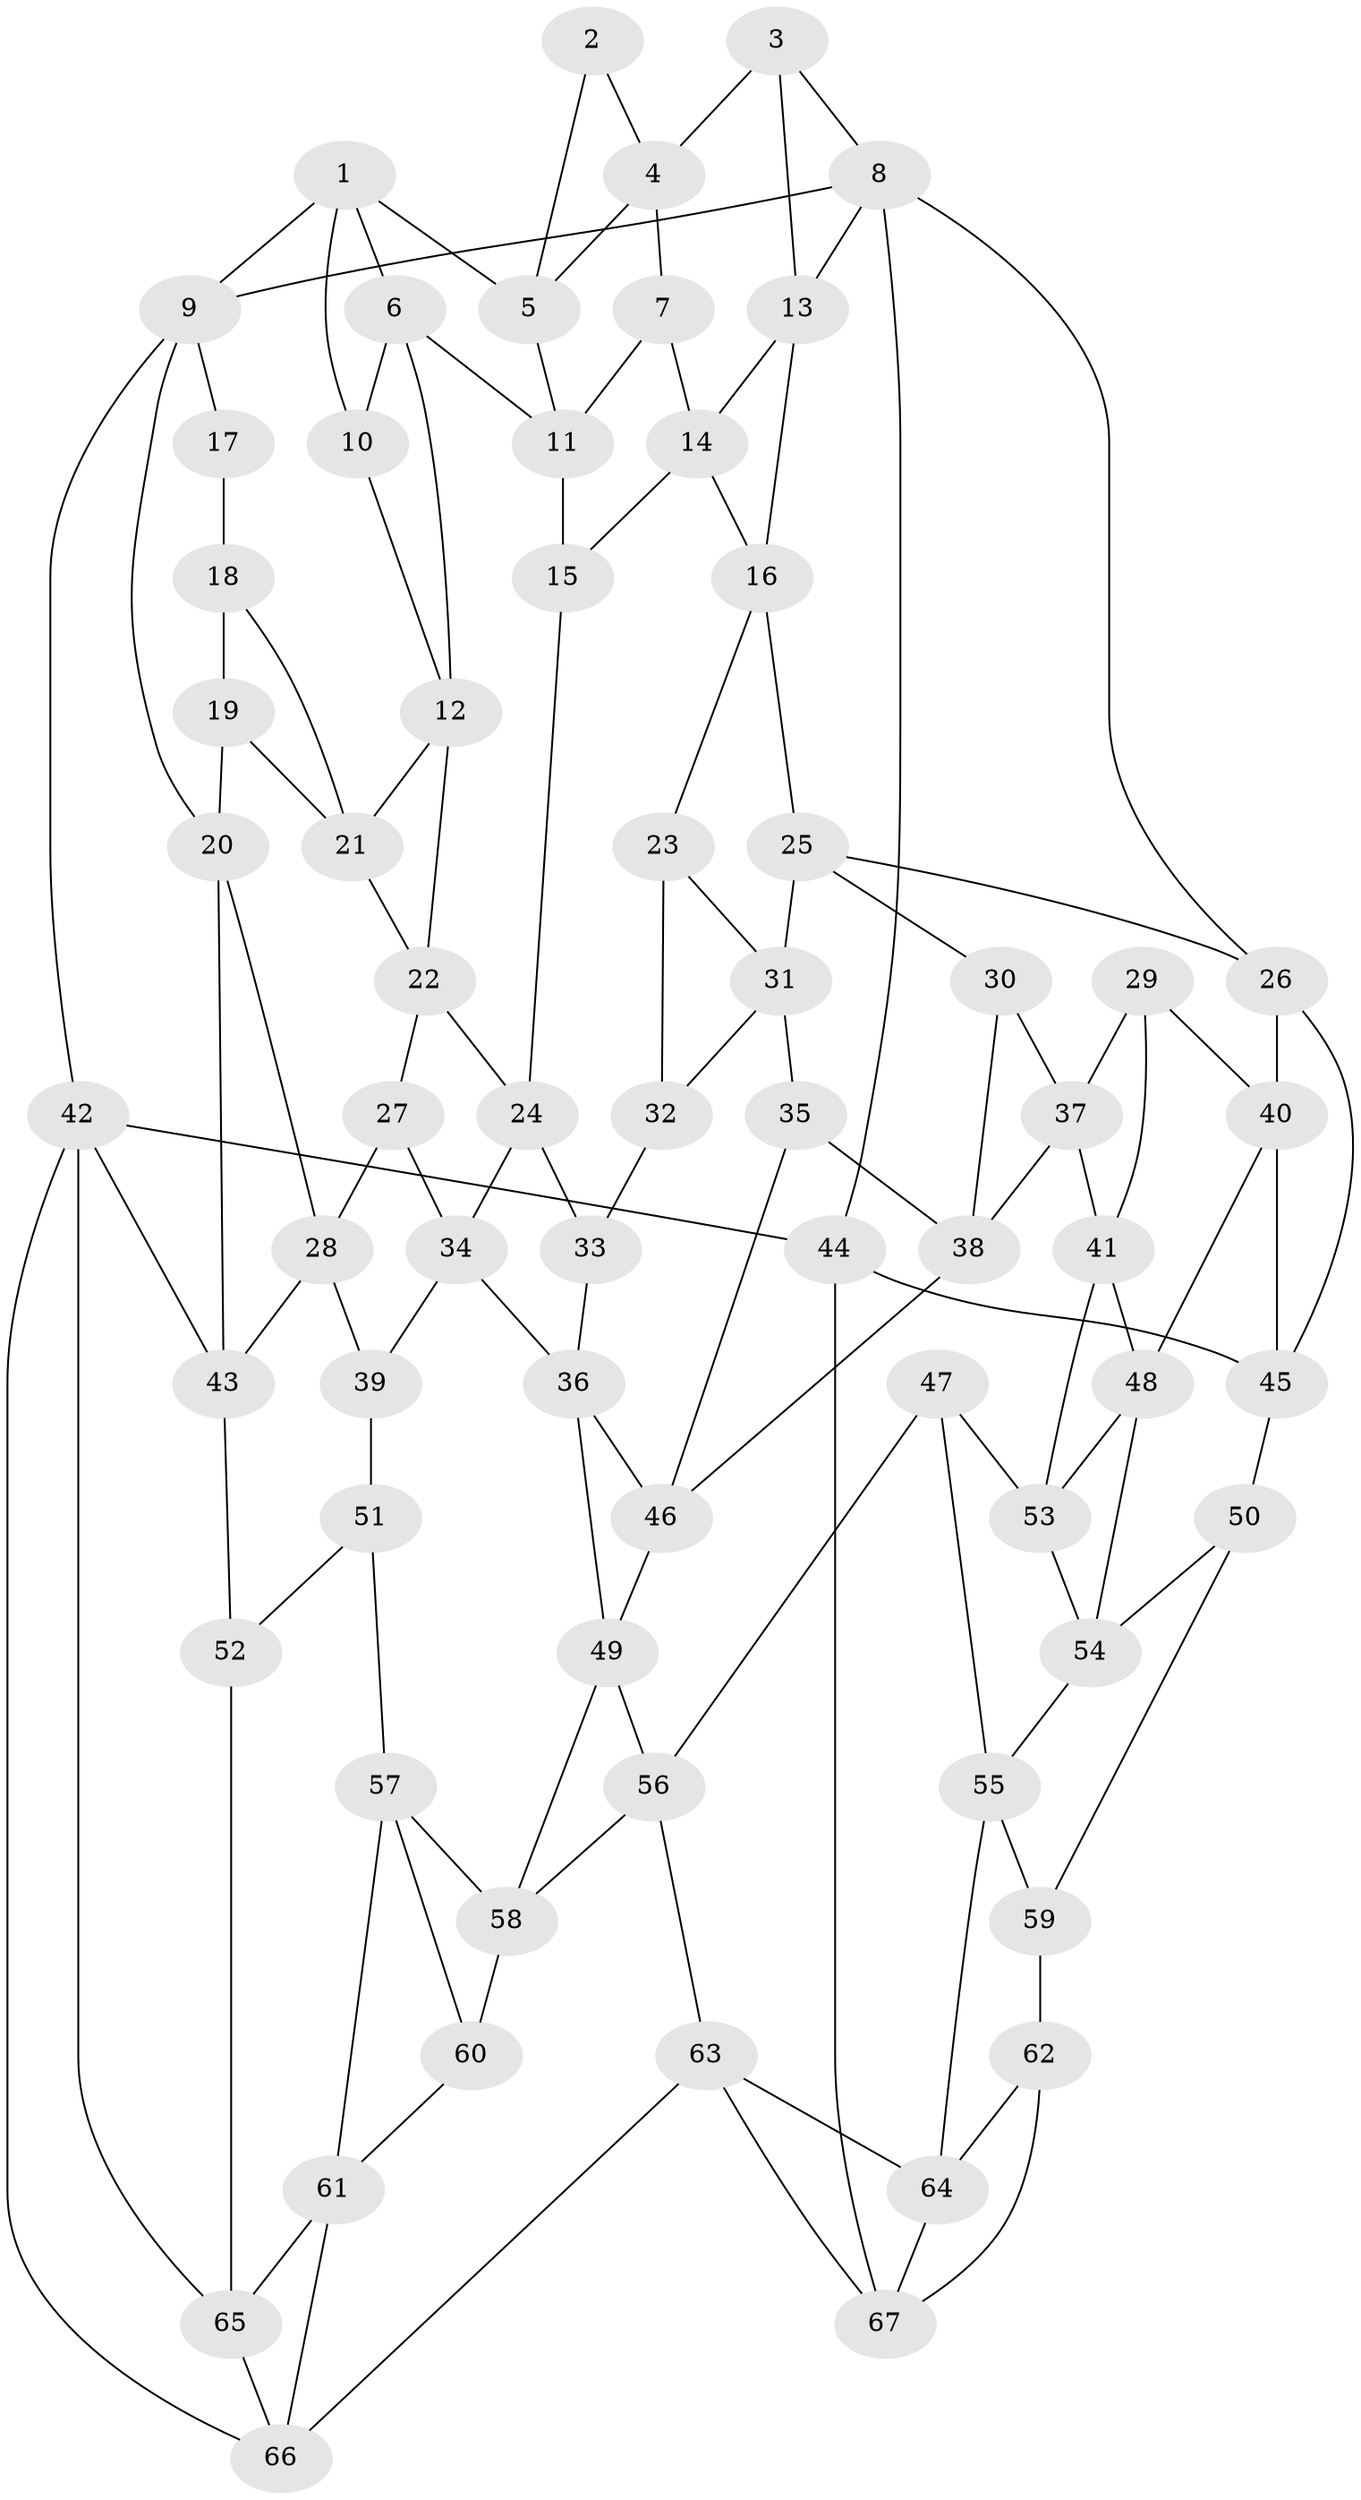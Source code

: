 // original degree distribution, {3: 0.022388059701492536, 6: 0.23134328358208955, 4: 0.23134328358208955, 5: 0.5149253731343284}
// Generated by graph-tools (version 1.1) at 2025/03/03/09/25 03:03:23]
// undirected, 67 vertices, 123 edges
graph export_dot {
graph [start="1"]
  node [color=gray90,style=filled];
  1;
  2;
  3;
  4;
  5;
  6;
  7;
  8;
  9;
  10;
  11;
  12;
  13;
  14;
  15;
  16;
  17;
  18;
  19;
  20;
  21;
  22;
  23;
  24;
  25;
  26;
  27;
  28;
  29;
  30;
  31;
  32;
  33;
  34;
  35;
  36;
  37;
  38;
  39;
  40;
  41;
  42;
  43;
  44;
  45;
  46;
  47;
  48;
  49;
  50;
  51;
  52;
  53;
  54;
  55;
  56;
  57;
  58;
  59;
  60;
  61;
  62;
  63;
  64;
  65;
  66;
  67;
  1 -- 5 [weight=1.0];
  1 -- 6 [weight=1.0];
  1 -- 9 [weight=1.0];
  1 -- 10 [weight=1.0];
  2 -- 4 [weight=1.0];
  2 -- 5 [weight=1.0];
  3 -- 4 [weight=1.0];
  3 -- 8 [weight=1.0];
  3 -- 13 [weight=1.0];
  4 -- 5 [weight=1.0];
  4 -- 7 [weight=1.0];
  5 -- 11 [weight=1.0];
  6 -- 10 [weight=1.0];
  6 -- 11 [weight=1.0];
  6 -- 12 [weight=1.0];
  7 -- 11 [weight=1.0];
  7 -- 14 [weight=1.0];
  8 -- 9 [weight=1.0];
  8 -- 13 [weight=1.0];
  8 -- 26 [weight=1.0];
  8 -- 44 [weight=1.0];
  9 -- 17 [weight=1.0];
  9 -- 20 [weight=1.0];
  9 -- 42 [weight=1.0];
  10 -- 12 [weight=1.0];
  11 -- 15 [weight=1.0];
  12 -- 21 [weight=1.0];
  12 -- 22 [weight=1.0];
  13 -- 14 [weight=1.0];
  13 -- 16 [weight=1.0];
  14 -- 15 [weight=1.0];
  14 -- 16 [weight=1.0];
  15 -- 24 [weight=1.0];
  16 -- 23 [weight=1.0];
  16 -- 25 [weight=1.0];
  17 -- 18 [weight=2.0];
  18 -- 19 [weight=1.0];
  18 -- 21 [weight=1.0];
  19 -- 20 [weight=1.0];
  19 -- 21 [weight=1.0];
  20 -- 28 [weight=1.0];
  20 -- 43 [weight=1.0];
  21 -- 22 [weight=1.0];
  22 -- 24 [weight=1.0];
  22 -- 27 [weight=1.0];
  23 -- 31 [weight=1.0];
  23 -- 32 [weight=1.0];
  24 -- 33 [weight=1.0];
  24 -- 34 [weight=1.0];
  25 -- 26 [weight=1.0];
  25 -- 30 [weight=1.0];
  25 -- 31 [weight=1.0];
  26 -- 40 [weight=1.0];
  26 -- 45 [weight=1.0];
  27 -- 28 [weight=1.0];
  27 -- 34 [weight=1.0];
  28 -- 39 [weight=1.0];
  28 -- 43 [weight=1.0];
  29 -- 37 [weight=1.0];
  29 -- 40 [weight=1.0];
  29 -- 41 [weight=1.0];
  30 -- 37 [weight=1.0];
  30 -- 38 [weight=1.0];
  31 -- 32 [weight=1.0];
  31 -- 35 [weight=1.0];
  32 -- 33 [weight=2.0];
  33 -- 36 [weight=1.0];
  34 -- 36 [weight=1.0];
  34 -- 39 [weight=1.0];
  35 -- 38 [weight=1.0];
  35 -- 46 [weight=1.0];
  36 -- 46 [weight=1.0];
  36 -- 49 [weight=1.0];
  37 -- 38 [weight=1.0];
  37 -- 41 [weight=1.0];
  38 -- 46 [weight=1.0];
  39 -- 51 [weight=2.0];
  40 -- 45 [weight=1.0];
  40 -- 48 [weight=1.0];
  41 -- 48 [weight=1.0];
  41 -- 53 [weight=1.0];
  42 -- 43 [weight=1.0];
  42 -- 44 [weight=1.0];
  42 -- 65 [weight=1.0];
  42 -- 66 [weight=1.0];
  43 -- 52 [weight=1.0];
  44 -- 45 [weight=1.0];
  44 -- 67 [weight=1.0];
  45 -- 50 [weight=1.0];
  46 -- 49 [weight=1.0];
  47 -- 53 [weight=1.0];
  47 -- 55 [weight=1.0];
  47 -- 56 [weight=1.0];
  48 -- 53 [weight=1.0];
  48 -- 54 [weight=1.0];
  49 -- 56 [weight=1.0];
  49 -- 58 [weight=1.0];
  50 -- 54 [weight=1.0];
  50 -- 59 [weight=1.0];
  51 -- 52 [weight=1.0];
  51 -- 57 [weight=1.0];
  52 -- 65 [weight=1.0];
  53 -- 54 [weight=1.0];
  54 -- 55 [weight=1.0];
  55 -- 59 [weight=1.0];
  55 -- 64 [weight=1.0];
  56 -- 58 [weight=1.0];
  56 -- 63 [weight=1.0];
  57 -- 58 [weight=1.0];
  57 -- 60 [weight=1.0];
  57 -- 61 [weight=1.0];
  58 -- 60 [weight=2.0];
  59 -- 62 [weight=2.0];
  60 -- 61 [weight=1.0];
  61 -- 65 [weight=1.0];
  61 -- 66 [weight=1.0];
  62 -- 64 [weight=1.0];
  62 -- 67 [weight=1.0];
  63 -- 64 [weight=1.0];
  63 -- 66 [weight=1.0];
  63 -- 67 [weight=1.0];
  64 -- 67 [weight=1.0];
  65 -- 66 [weight=1.0];
}
